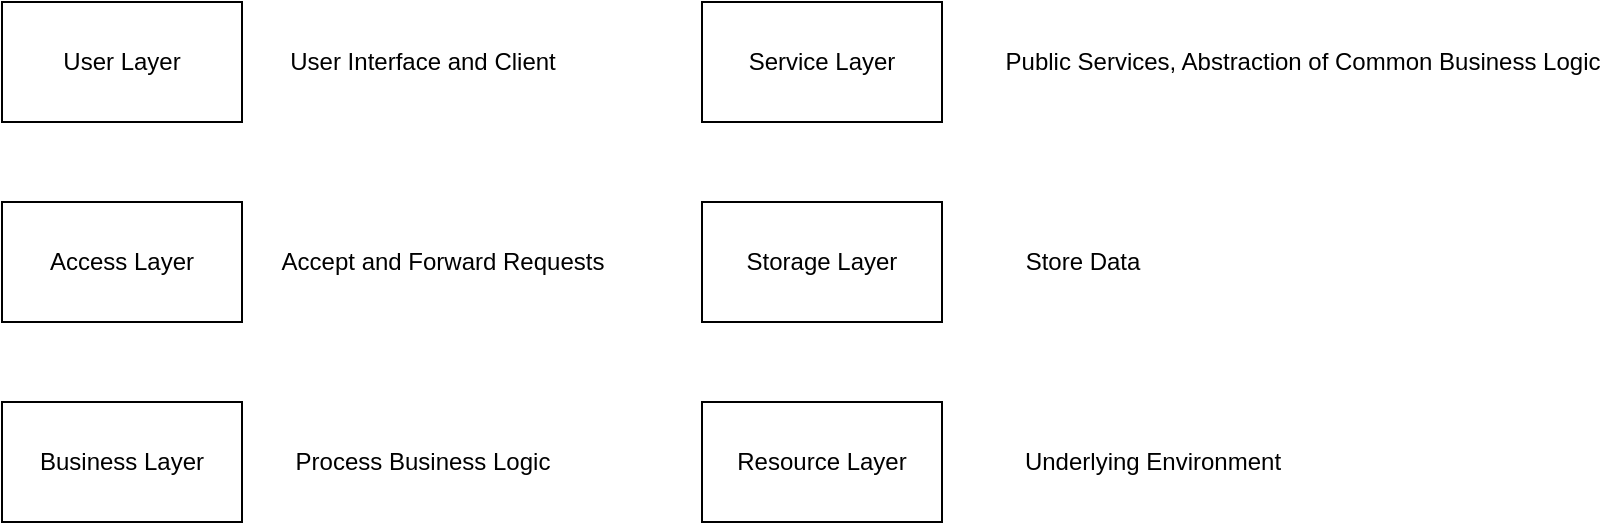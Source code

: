 <mxfile version="24.8.2">
  <diagram name="第 1 页" id="a1MJDLjB0TSyN4vBWoYT">
    <mxGraphModel dx="1413" dy="768" grid="1" gridSize="10" guides="1" tooltips="1" connect="1" arrows="1" fold="1" page="1" pageScale="1" pageWidth="827" pageHeight="1169" math="0" shadow="0">
      <root>
        <mxCell id="0" />
        <mxCell id="1" parent="0" />
        <mxCell id="Tgj5_CPsJGM1aNlBXlDt-1" value="User Layer" style="rounded=0;whiteSpace=wrap;html=1;" vertex="1" parent="1">
          <mxGeometry x="170" y="120" width="120" height="60" as="geometry" />
        </mxCell>
        <mxCell id="Tgj5_CPsJGM1aNlBXlDt-2" value="Access Layer" style="rounded=0;whiteSpace=wrap;html=1;" vertex="1" parent="1">
          <mxGeometry x="170" y="220" width="120" height="60" as="geometry" />
        </mxCell>
        <mxCell id="Tgj5_CPsJGM1aNlBXlDt-3" value="Business Layer" style="rounded=0;whiteSpace=wrap;html=1;" vertex="1" parent="1">
          <mxGeometry x="170" y="320" width="120" height="60" as="geometry" />
        </mxCell>
        <mxCell id="Tgj5_CPsJGM1aNlBXlDt-4" value="Storage Layer" style="rounded=0;whiteSpace=wrap;html=1;" vertex="1" parent="1">
          <mxGeometry x="520" y="220" width="120" height="60" as="geometry" />
        </mxCell>
        <mxCell id="Tgj5_CPsJGM1aNlBXlDt-5" value="Service Layer" style="rounded=0;whiteSpace=wrap;html=1;" vertex="1" parent="1">
          <mxGeometry x="520" y="120" width="120" height="60" as="geometry" />
        </mxCell>
        <mxCell id="Tgj5_CPsJGM1aNlBXlDt-6" value="Resource Layer" style="rounded=0;whiteSpace=wrap;html=1;" vertex="1" parent="1">
          <mxGeometry x="520" y="320" width="120" height="60" as="geometry" />
        </mxCell>
        <mxCell id="Tgj5_CPsJGM1aNlBXlDt-7" value="User Interface and Client" style="text;html=1;align=center;verticalAlign=middle;resizable=0;points=[];autosize=1;strokeColor=none;fillColor=none;" vertex="1" parent="1">
          <mxGeometry x="300" y="135" width="160" height="30" as="geometry" />
        </mxCell>
        <mxCell id="Tgj5_CPsJGM1aNlBXlDt-8" value="Accept and Forward Requests" style="text;html=1;align=center;verticalAlign=middle;resizable=0;points=[];autosize=1;strokeColor=none;fillColor=none;" vertex="1" parent="1">
          <mxGeometry x="300" y="235" width="180" height="30" as="geometry" />
        </mxCell>
        <mxCell id="Tgj5_CPsJGM1aNlBXlDt-9" value="Process Business Logic" style="text;html=1;align=center;verticalAlign=middle;resizable=0;points=[];autosize=1;strokeColor=none;fillColor=none;" vertex="1" parent="1">
          <mxGeometry x="305" y="335" width="150" height="30" as="geometry" />
        </mxCell>
        <mxCell id="Tgj5_CPsJGM1aNlBXlDt-10" value="Public Services, Abstraction of Common Business Logic" style="text;html=1;align=center;verticalAlign=middle;resizable=0;points=[];autosize=1;strokeColor=none;fillColor=none;" vertex="1" parent="1">
          <mxGeometry x="660" y="135" width="320" height="30" as="geometry" />
        </mxCell>
        <mxCell id="Tgj5_CPsJGM1aNlBXlDt-11" value="Store Data" style="text;html=1;align=center;verticalAlign=middle;resizable=0;points=[];autosize=1;strokeColor=none;fillColor=none;" vertex="1" parent="1">
          <mxGeometry x="670" y="235" width="80" height="30" as="geometry" />
        </mxCell>
        <mxCell id="Tgj5_CPsJGM1aNlBXlDt-12" value="Underlying Environment" style="text;html=1;align=center;verticalAlign=middle;resizable=0;points=[];autosize=1;strokeColor=none;fillColor=none;" vertex="1" parent="1">
          <mxGeometry x="670" y="335" width="150" height="30" as="geometry" />
        </mxCell>
      </root>
    </mxGraphModel>
  </diagram>
</mxfile>
